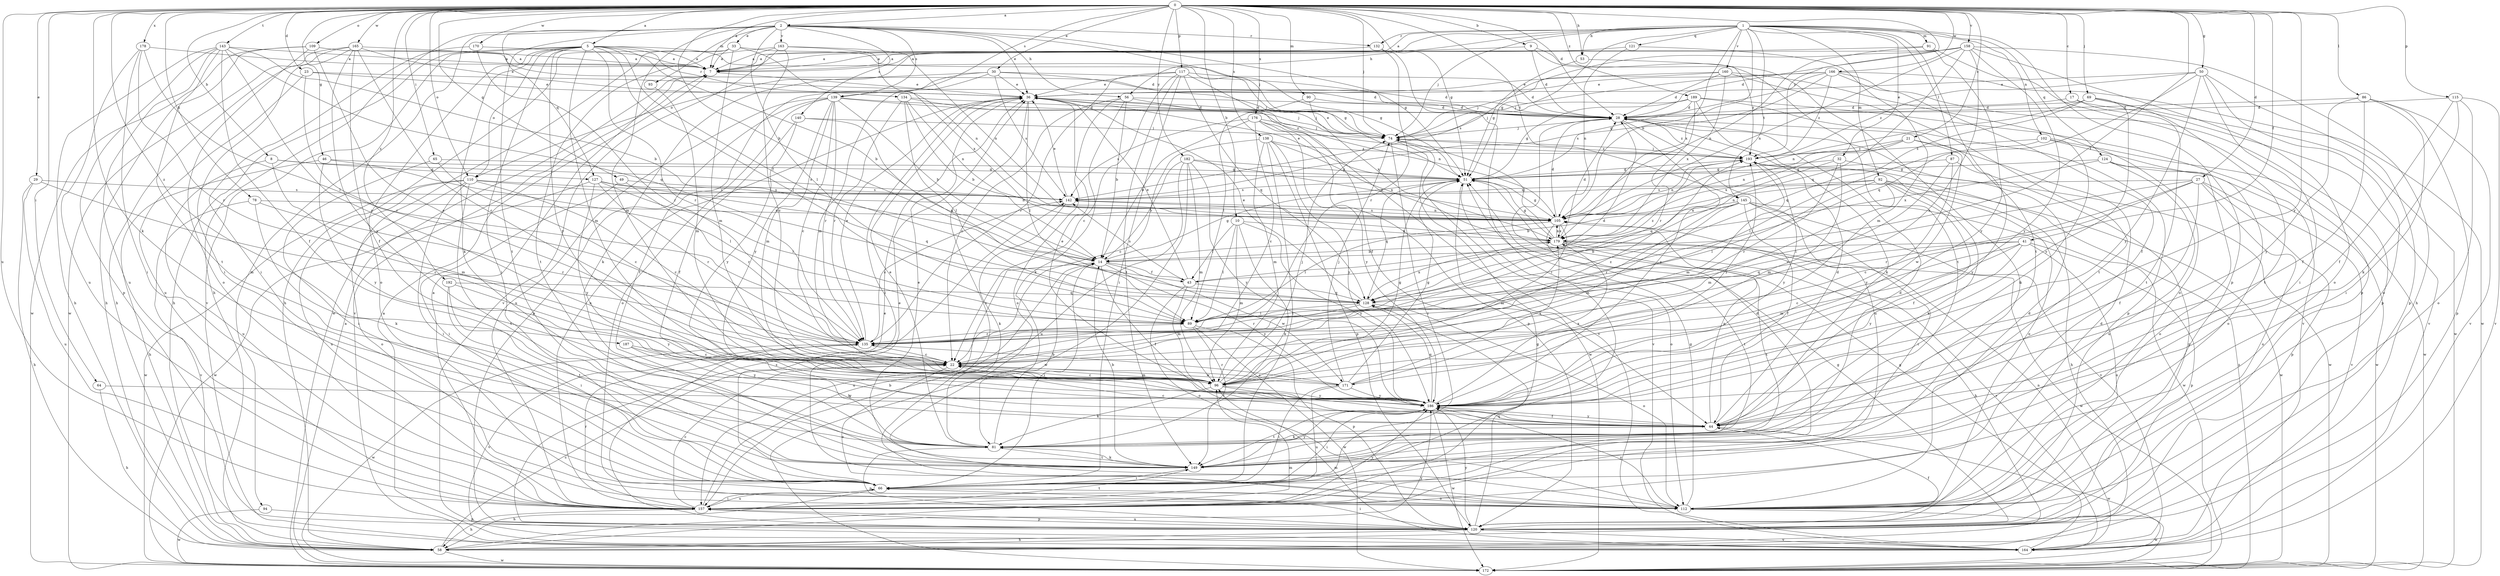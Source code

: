 strict digraph  {
0;
1;
2;
5;
7;
8;
9;
10;
14;
17;
21;
22;
23;
27;
28;
29;
30;
32;
33;
36;
41;
43;
44;
46;
49;
50;
51;
53;
56;
58;
64;
65;
66;
69;
74;
78;
81;
86;
87;
89;
90;
91;
92;
93;
94;
96;
102;
105;
109;
110;
112;
115;
117;
120;
121;
124;
127;
128;
132;
134;
135;
138;
139;
140;
142;
143;
145;
149;
157;
158;
160;
163;
164;
165;
166;
170;
171;
172;
176;
178;
179;
182;
186;
187;
189;
192;
193;
0 -> 2  [label=a];
0 -> 5  [label=a];
0 -> 7  [label=a];
0 -> 8  [label=b];
0 -> 9  [label=b];
0 -> 10  [label=b];
0 -> 14  [label=b];
0 -> 17  [label=c];
0 -> 21  [label=c];
0 -> 23  [label=d];
0 -> 27  [label=d];
0 -> 28  [label=d];
0 -> 29  [label=e];
0 -> 30  [label=e];
0 -> 41  [label=f];
0 -> 43  [label=f];
0 -> 46  [label=g];
0 -> 49  [label=g];
0 -> 50  [label=g];
0 -> 51  [label=g];
0 -> 53  [label=h];
0 -> 64  [label=i];
0 -> 65  [label=i];
0 -> 69  [label=j];
0 -> 74  [label=j];
0 -> 78  [label=k];
0 -> 81  [label=k];
0 -> 86  [label=l];
0 -> 90  [label=m];
0 -> 109  [label=o];
0 -> 110  [label=o];
0 -> 115  [label=p];
0 -> 117  [label=p];
0 -> 138  [label=s];
0 -> 139  [label=s];
0 -> 143  [label=t];
0 -> 145  [label=t];
0 -> 157  [label=u];
0 -> 158  [label=v];
0 -> 165  [label=w];
0 -> 166  [label=w];
0 -> 170  [label=w];
0 -> 176  [label=x];
0 -> 178  [label=x];
0 -> 182  [label=y];
0 -> 186  [label=y];
0 -> 187  [label=z];
0 -> 189  [label=z];
0 -> 192  [label=z];
0 -> 193  [label=z];
1 -> 7  [label=a];
1 -> 32  [label=e];
1 -> 51  [label=g];
1 -> 53  [label=h];
1 -> 56  [label=h];
1 -> 74  [label=j];
1 -> 87  [label=l];
1 -> 91  [label=m];
1 -> 92  [label=m];
1 -> 102  [label=n];
1 -> 105  [label=n];
1 -> 110  [label=o];
1 -> 120  [label=p];
1 -> 121  [label=q];
1 -> 124  [label=q];
1 -> 132  [label=r];
1 -> 145  [label=t];
1 -> 149  [label=t];
1 -> 160  [label=v];
1 -> 179  [label=x];
2 -> 33  [label=e];
2 -> 36  [label=e];
2 -> 51  [label=g];
2 -> 56  [label=h];
2 -> 58  [label=h];
2 -> 74  [label=j];
2 -> 89  [label=l];
2 -> 93  [label=m];
2 -> 94  [label=m];
2 -> 96  [label=m];
2 -> 127  [label=q];
2 -> 132  [label=r];
2 -> 139  [label=s];
2 -> 140  [label=s];
2 -> 149  [label=t];
2 -> 163  [label=v];
5 -> 7  [label=a];
5 -> 14  [label=b];
5 -> 43  [label=f];
5 -> 51  [label=g];
5 -> 58  [label=h];
5 -> 66  [label=i];
5 -> 81  [label=k];
5 -> 89  [label=l];
5 -> 96  [label=m];
5 -> 110  [label=o];
5 -> 112  [label=o];
5 -> 134  [label=r];
5 -> 135  [label=r];
5 -> 164  [label=v];
5 -> 186  [label=y];
7 -> 36  [label=e];
7 -> 164  [label=v];
8 -> 96  [label=m];
8 -> 127  [label=q];
8 -> 142  [label=s];
8 -> 157  [label=u];
9 -> 7  [label=a];
9 -> 28  [label=d];
9 -> 149  [label=t];
9 -> 157  [label=u];
10 -> 43  [label=f];
10 -> 81  [label=k];
10 -> 89  [label=l];
10 -> 96  [label=m];
10 -> 179  [label=x];
10 -> 186  [label=y];
14 -> 43  [label=f];
14 -> 44  [label=f];
14 -> 51  [label=g];
14 -> 66  [label=i];
14 -> 157  [label=u];
14 -> 171  [label=w];
14 -> 186  [label=y];
17 -> 28  [label=d];
17 -> 149  [label=t];
17 -> 164  [label=v];
21 -> 105  [label=n];
21 -> 171  [label=w];
21 -> 179  [label=x];
21 -> 186  [label=y];
21 -> 193  [label=z];
22 -> 96  [label=m];
22 -> 112  [label=o];
22 -> 171  [label=w];
22 -> 193  [label=z];
23 -> 28  [label=d];
23 -> 36  [label=e];
23 -> 135  [label=r];
23 -> 157  [label=u];
27 -> 22  [label=c];
27 -> 44  [label=f];
27 -> 89  [label=l];
27 -> 112  [label=o];
27 -> 120  [label=p];
27 -> 135  [label=r];
27 -> 142  [label=s];
27 -> 164  [label=v];
28 -> 74  [label=j];
28 -> 157  [label=u];
28 -> 186  [label=y];
28 -> 193  [label=z];
29 -> 22  [label=c];
29 -> 58  [label=h];
29 -> 142  [label=s];
29 -> 157  [label=u];
30 -> 28  [label=d];
30 -> 36  [label=e];
30 -> 74  [label=j];
30 -> 81  [label=k];
30 -> 96  [label=m];
30 -> 142  [label=s];
30 -> 149  [label=t];
32 -> 51  [label=g];
32 -> 96  [label=m];
32 -> 128  [label=q];
32 -> 135  [label=r];
32 -> 172  [label=w];
33 -> 7  [label=a];
33 -> 51  [label=g];
33 -> 58  [label=h];
33 -> 96  [label=m];
33 -> 105  [label=n];
33 -> 172  [label=w];
36 -> 28  [label=d];
36 -> 66  [label=i];
36 -> 74  [label=j];
36 -> 89  [label=l];
36 -> 112  [label=o];
36 -> 157  [label=u];
41 -> 14  [label=b];
41 -> 22  [label=c];
41 -> 96  [label=m];
41 -> 112  [label=o];
41 -> 120  [label=p];
41 -> 128  [label=q];
41 -> 186  [label=y];
43 -> 36  [label=e];
43 -> 96  [label=m];
43 -> 112  [label=o];
43 -> 128  [label=q];
43 -> 142  [label=s];
43 -> 193  [label=z];
44 -> 22  [label=c];
44 -> 28  [label=d];
44 -> 81  [label=k];
44 -> 105  [label=n];
44 -> 172  [label=w];
44 -> 186  [label=y];
46 -> 51  [label=g];
46 -> 58  [label=h];
46 -> 89  [label=l];
46 -> 186  [label=y];
49 -> 66  [label=i];
49 -> 135  [label=r];
49 -> 142  [label=s];
50 -> 36  [label=e];
50 -> 66  [label=i];
50 -> 112  [label=o];
50 -> 120  [label=p];
50 -> 128  [label=q];
50 -> 186  [label=y];
50 -> 193  [label=z];
51 -> 36  [label=e];
51 -> 112  [label=o];
51 -> 128  [label=q];
51 -> 142  [label=s];
53 -> 51  [label=g];
53 -> 193  [label=z];
56 -> 14  [label=b];
56 -> 22  [label=c];
56 -> 28  [label=d];
56 -> 81  [label=k];
56 -> 105  [label=n];
56 -> 112  [label=o];
58 -> 22  [label=c];
58 -> 51  [label=g];
58 -> 96  [label=m];
58 -> 172  [label=w];
58 -> 186  [label=y];
64 -> 58  [label=h];
64 -> 186  [label=y];
65 -> 22  [label=c];
65 -> 51  [label=g];
65 -> 66  [label=i];
66 -> 58  [label=h];
66 -> 112  [label=o];
66 -> 157  [label=u];
69 -> 28  [label=d];
69 -> 105  [label=n];
69 -> 128  [label=q];
69 -> 149  [label=t];
69 -> 172  [label=w];
69 -> 186  [label=y];
74 -> 36  [label=e];
74 -> 66  [label=i];
74 -> 164  [label=v];
74 -> 172  [label=w];
74 -> 193  [label=z];
78 -> 81  [label=k];
78 -> 105  [label=n];
78 -> 135  [label=r];
78 -> 164  [label=v];
81 -> 14  [label=b];
81 -> 36  [label=e];
81 -> 120  [label=p];
81 -> 149  [label=t];
86 -> 28  [label=d];
86 -> 44  [label=f];
86 -> 66  [label=i];
86 -> 120  [label=p];
86 -> 164  [label=v];
86 -> 186  [label=y];
87 -> 22  [label=c];
87 -> 51  [label=g];
87 -> 120  [label=p];
87 -> 186  [label=y];
89 -> 28  [label=d];
89 -> 120  [label=p];
89 -> 135  [label=r];
89 -> 149  [label=t];
89 -> 172  [label=w];
90 -> 28  [label=d];
90 -> 89  [label=l];
90 -> 179  [label=x];
91 -> 7  [label=a];
91 -> 105  [label=n];
91 -> 120  [label=p];
91 -> 186  [label=y];
92 -> 44  [label=f];
92 -> 58  [label=h];
92 -> 81  [label=k];
92 -> 89  [label=l];
92 -> 96  [label=m];
92 -> 105  [label=n];
92 -> 142  [label=s];
92 -> 172  [label=w];
93 -> 96  [label=m];
94 -> 120  [label=p];
94 -> 172  [label=w];
96 -> 22  [label=c];
96 -> 36  [label=e];
96 -> 44  [label=f];
96 -> 51  [label=g];
96 -> 74  [label=j];
96 -> 81  [label=k];
96 -> 186  [label=y];
102 -> 44  [label=f];
102 -> 89  [label=l];
102 -> 112  [label=o];
102 -> 172  [label=w];
102 -> 193  [label=z];
105 -> 28  [label=d];
105 -> 51  [label=g];
105 -> 89  [label=l];
105 -> 96  [label=m];
105 -> 142  [label=s];
105 -> 149  [label=t];
105 -> 179  [label=x];
109 -> 7  [label=a];
109 -> 22  [label=c];
109 -> 28  [label=d];
109 -> 58  [label=h];
109 -> 112  [label=o];
109 -> 172  [label=w];
110 -> 22  [label=c];
110 -> 66  [label=i];
110 -> 105  [label=n];
110 -> 112  [label=o];
110 -> 142  [label=s];
110 -> 149  [label=t];
110 -> 157  [label=u];
110 -> 172  [label=w];
112 -> 28  [label=d];
112 -> 36  [label=e];
112 -> 51  [label=g];
112 -> 172  [label=w];
112 -> 186  [label=y];
115 -> 28  [label=d];
115 -> 44  [label=f];
115 -> 81  [label=k];
115 -> 112  [label=o];
115 -> 164  [label=v];
117 -> 22  [label=c];
117 -> 28  [label=d];
117 -> 36  [label=e];
117 -> 44  [label=f];
117 -> 66  [label=i];
117 -> 128  [label=q];
117 -> 135  [label=r];
117 -> 149  [label=t];
120 -> 28  [label=d];
120 -> 36  [label=e];
120 -> 44  [label=f];
120 -> 58  [label=h];
120 -> 66  [label=i];
120 -> 128  [label=q];
120 -> 142  [label=s];
120 -> 157  [label=u];
120 -> 164  [label=v];
120 -> 186  [label=y];
121 -> 7  [label=a];
121 -> 96  [label=m];
121 -> 105  [label=n];
124 -> 51  [label=g];
124 -> 112  [label=o];
124 -> 157  [label=u];
124 -> 172  [label=w];
124 -> 179  [label=x];
127 -> 89  [label=l];
127 -> 128  [label=q];
127 -> 135  [label=r];
127 -> 142  [label=s];
127 -> 172  [label=w];
127 -> 186  [label=y];
128 -> 36  [label=e];
128 -> 89  [label=l];
128 -> 112  [label=o];
128 -> 135  [label=r];
128 -> 179  [label=x];
132 -> 7  [label=a];
132 -> 66  [label=i];
132 -> 135  [label=r];
134 -> 14  [label=b];
134 -> 28  [label=d];
134 -> 89  [label=l];
134 -> 105  [label=n];
134 -> 135  [label=r];
134 -> 193  [label=z];
135 -> 22  [label=c];
135 -> 36  [label=e];
135 -> 142  [label=s];
135 -> 164  [label=v];
135 -> 172  [label=w];
138 -> 22  [label=c];
138 -> 66  [label=i];
138 -> 96  [label=m];
138 -> 120  [label=p];
138 -> 179  [label=x];
138 -> 186  [label=y];
138 -> 193  [label=z];
139 -> 14  [label=b];
139 -> 22  [label=c];
139 -> 28  [label=d];
139 -> 74  [label=j];
139 -> 96  [label=m];
139 -> 112  [label=o];
139 -> 120  [label=p];
139 -> 135  [label=r];
139 -> 157  [label=u];
139 -> 186  [label=y];
140 -> 44  [label=f];
140 -> 74  [label=j];
140 -> 128  [label=q];
140 -> 186  [label=y];
142 -> 36  [label=e];
142 -> 81  [label=k];
142 -> 105  [label=n];
143 -> 7  [label=a];
143 -> 14  [label=b];
143 -> 22  [label=c];
143 -> 44  [label=f];
143 -> 58  [label=h];
143 -> 120  [label=p];
143 -> 128  [label=q];
143 -> 149  [label=t];
143 -> 157  [label=u];
145 -> 14  [label=b];
145 -> 44  [label=f];
145 -> 66  [label=i];
145 -> 96  [label=m];
145 -> 105  [label=n];
145 -> 135  [label=r];
145 -> 164  [label=v];
145 -> 172  [label=w];
149 -> 14  [label=b];
149 -> 28  [label=d];
149 -> 36  [label=e];
149 -> 66  [label=i];
149 -> 81  [label=k];
149 -> 186  [label=y];
157 -> 7  [label=a];
157 -> 14  [label=b];
157 -> 22  [label=c];
157 -> 28  [label=d];
157 -> 51  [label=g];
157 -> 58  [label=h];
157 -> 66  [label=i];
157 -> 120  [label=p];
157 -> 135  [label=r];
157 -> 149  [label=t];
157 -> 186  [label=y];
158 -> 7  [label=a];
158 -> 22  [label=c];
158 -> 28  [label=d];
158 -> 58  [label=h];
158 -> 105  [label=n];
158 -> 112  [label=o];
158 -> 128  [label=q];
158 -> 142  [label=s];
158 -> 186  [label=y];
160 -> 28  [label=d];
160 -> 36  [label=e];
160 -> 74  [label=j];
160 -> 112  [label=o];
160 -> 149  [label=t];
160 -> 179  [label=x];
163 -> 7  [label=a];
163 -> 22  [label=c];
163 -> 105  [label=n];
163 -> 149  [label=t];
163 -> 164  [label=v];
163 -> 179  [label=x];
164 -> 7  [label=a];
164 -> 51  [label=g];
164 -> 96  [label=m];
164 -> 105  [label=n];
165 -> 7  [label=a];
165 -> 22  [label=c];
165 -> 36  [label=e];
165 -> 44  [label=f];
165 -> 58  [label=h];
165 -> 66  [label=i];
165 -> 172  [label=w];
165 -> 186  [label=y];
166 -> 36  [label=e];
166 -> 44  [label=f];
166 -> 51  [label=g];
166 -> 74  [label=j];
166 -> 120  [label=p];
166 -> 142  [label=s];
166 -> 172  [label=w];
166 -> 193  [label=z];
170 -> 7  [label=a];
170 -> 66  [label=i];
170 -> 135  [label=r];
171 -> 22  [label=c];
171 -> 51  [label=g];
171 -> 66  [label=i];
171 -> 74  [label=j];
171 -> 135  [label=r];
171 -> 157  [label=u];
171 -> 179  [label=x];
171 -> 186  [label=y];
171 -> 193  [label=z];
172 -> 7  [label=a];
172 -> 193  [label=z];
176 -> 14  [label=b];
176 -> 22  [label=c];
176 -> 74  [label=j];
176 -> 120  [label=p];
176 -> 142  [label=s];
176 -> 164  [label=v];
176 -> 186  [label=y];
178 -> 7  [label=a];
178 -> 66  [label=i];
178 -> 89  [label=l];
178 -> 135  [label=r];
178 -> 157  [label=u];
179 -> 14  [label=b];
179 -> 28  [label=d];
179 -> 51  [label=g];
179 -> 58  [label=h];
179 -> 74  [label=j];
179 -> 105  [label=n];
179 -> 149  [label=t];
179 -> 164  [label=v];
179 -> 172  [label=w];
182 -> 14  [label=b];
182 -> 51  [label=g];
182 -> 96  [label=m];
182 -> 105  [label=n];
182 -> 157  [label=u];
182 -> 172  [label=w];
182 -> 186  [label=y];
186 -> 44  [label=f];
186 -> 66  [label=i];
186 -> 128  [label=q];
186 -> 149  [label=t];
186 -> 172  [label=w];
186 -> 179  [label=x];
187 -> 22  [label=c];
187 -> 81  [label=k];
187 -> 186  [label=y];
189 -> 28  [label=d];
189 -> 51  [label=g];
189 -> 74  [label=j];
189 -> 81  [label=k];
189 -> 120  [label=p];
189 -> 135  [label=r];
189 -> 164  [label=v];
192 -> 66  [label=i];
192 -> 128  [label=q];
192 -> 149  [label=t];
192 -> 186  [label=y];
193 -> 51  [label=g];
193 -> 74  [label=j];
193 -> 96  [label=m];
193 -> 105  [label=n];
193 -> 112  [label=o];
193 -> 186  [label=y];
}
